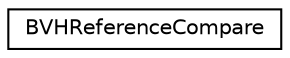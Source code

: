 digraph G
{
  edge [fontname="Helvetica",fontsize="10",labelfontname="Helvetica",labelfontsize="10"];
  node [fontname="Helvetica",fontsize="10",shape=record];
  rankdir=LR;
  Node1 [label="BVHReferenceCompare",height=0.2,width=0.4,color="black", fillcolor="white", style="filled",URL="$dd/da3/structBVHReferenceCompare.html"];
}
